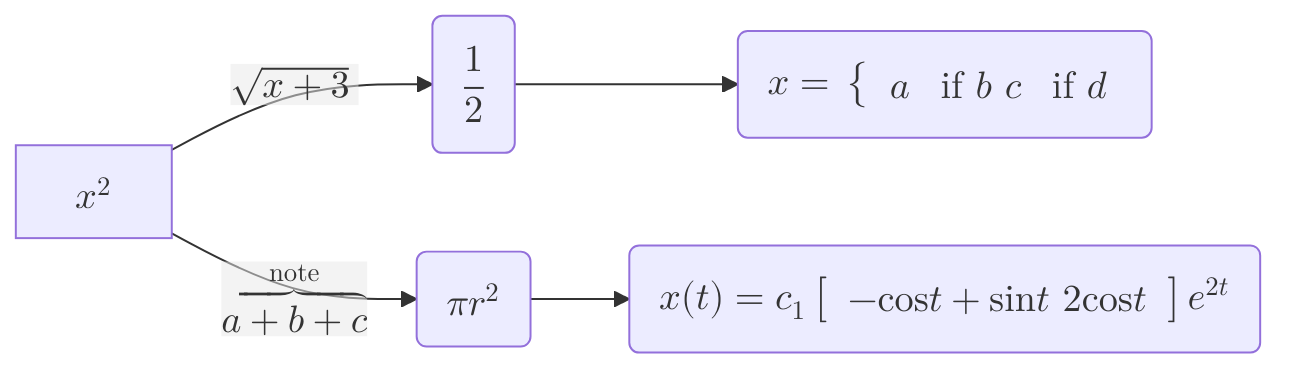 graph LR
    A["$$x^2$$"] -->|"$$\sqrt{x+3}$$"| B("$$\frac{1}{2}$$")
    A -->|"$$\overbrace{a+b+c}^{\text{note}}$$"| C("$$\pi r^2$$")
    B --> D("$$x = \begin{cases} a &\text{if } b \\ c &\text{if } d \end{cases}$$")
    C --> E("$$x(t)=c_1\begin{bmatrix}-\cos{t}+\sin{t}\\ 2\cos{t} \end{bmatrix}e^{2t}$$")